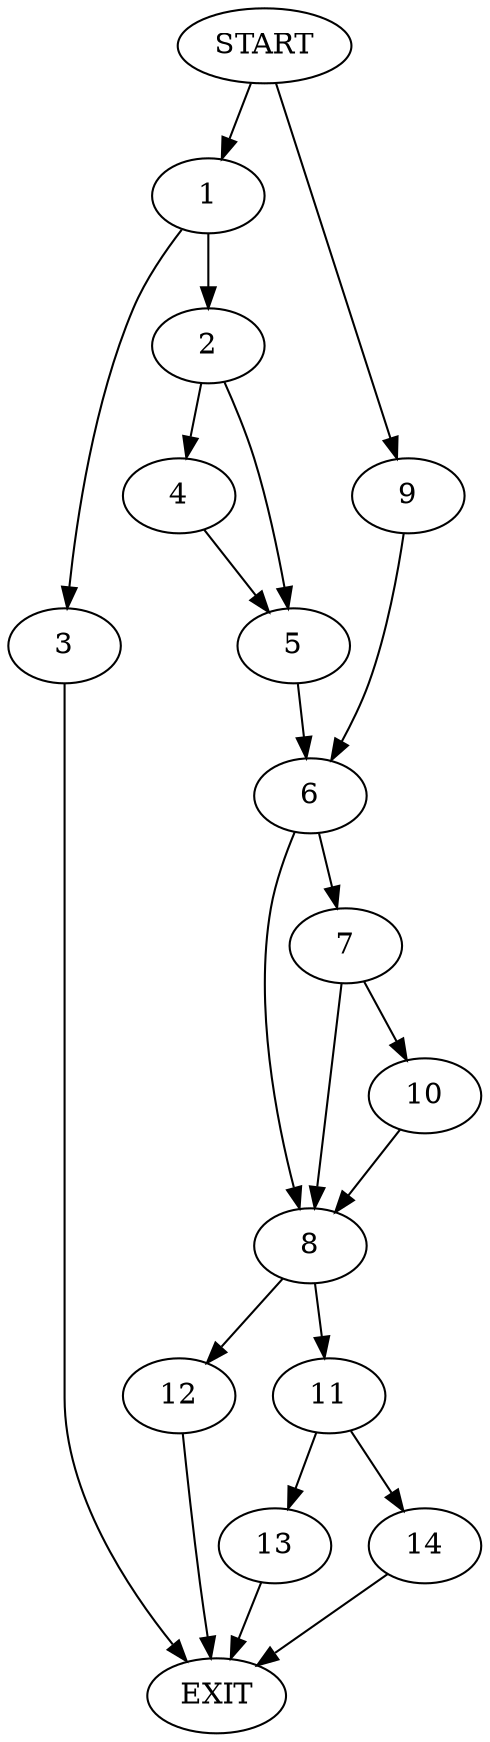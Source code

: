 digraph {
0 [label="START"]
15 [label="EXIT"]
0 -> 1
1 -> 2
1 -> 3
2 -> 4
2 -> 5
3 -> 15
4 -> 5
5 -> 6
6 -> 7
6 -> 8
0 -> 9
9 -> 6
7 -> 8
7 -> 10
8 -> 11
8 -> 12
10 -> 8
12 -> 15
11 -> 13
11 -> 14
13 -> 15
14 -> 15
}
